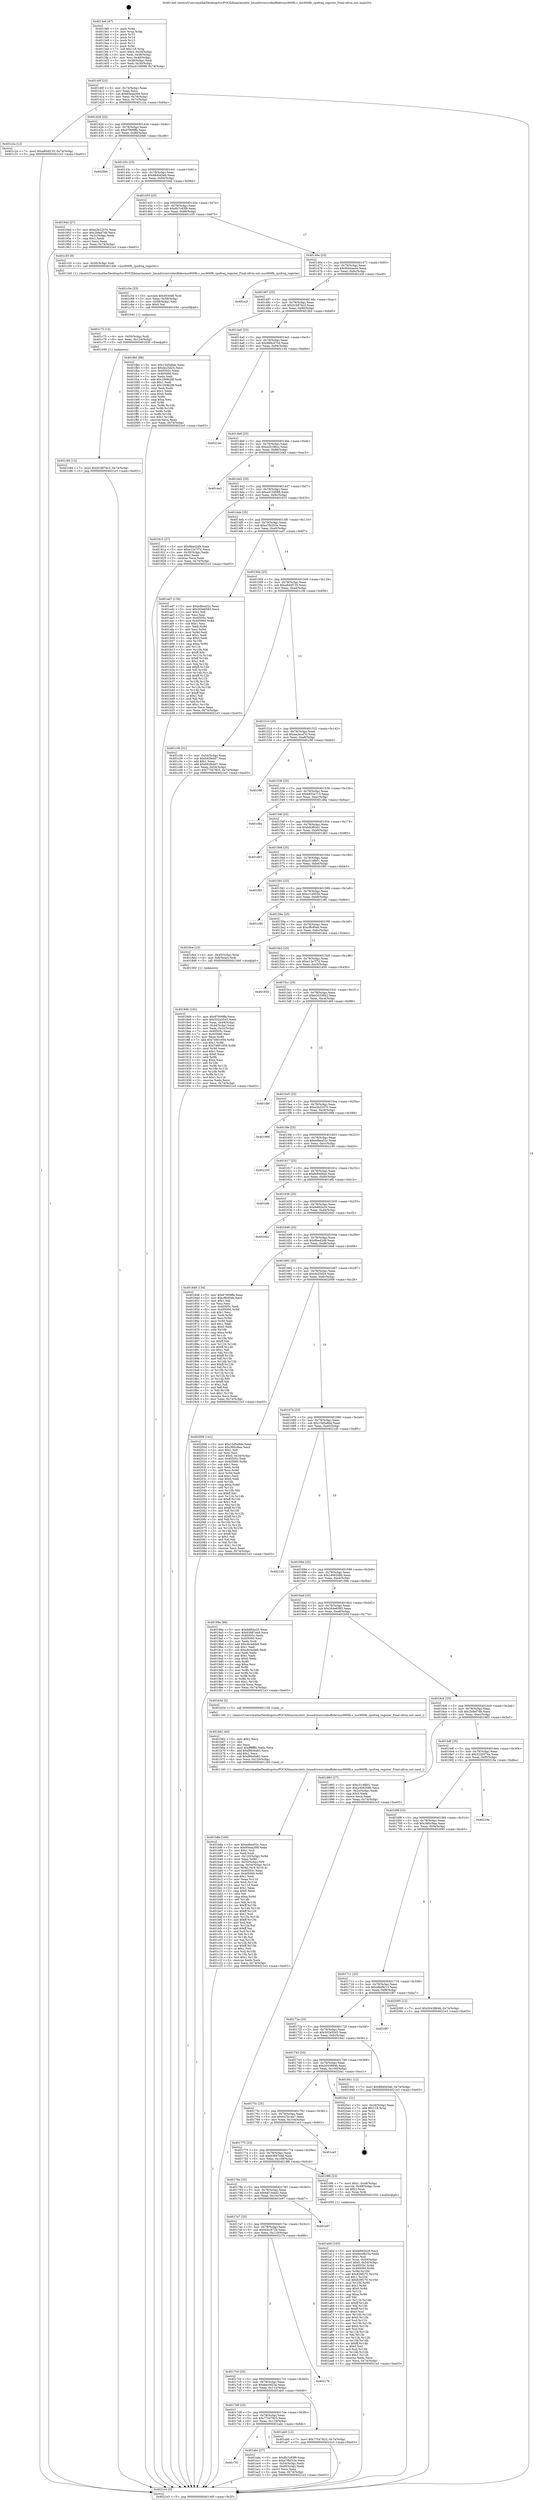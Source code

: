 digraph "0x4013e0" {
  label = "0x4013e0 (/mnt/c/Users/mathe/Desktop/tcc/POCII/binaries/extr_linuxdriversvideofbdevnuc900fb.c_nuc900fb_cpufreq_register_Final-ollvm.out::main(0))"
  labelloc = "t"
  node[shape=record]

  Entry [label="",width=0.3,height=0.3,shape=circle,fillcolor=black,style=filled]
  "0x40140f" [label="{
     0x40140f [23]\l
     | [instrs]\l
     &nbsp;&nbsp;0x40140f \<+3\>: mov -0x74(%rbp),%eax\l
     &nbsp;&nbsp;0x401412 \<+2\>: mov %eax,%ecx\l
     &nbsp;&nbsp;0x401414 \<+6\>: sub $0x85eaa389,%ecx\l
     &nbsp;&nbsp;0x40141a \<+3\>: mov %eax,-0x78(%rbp)\l
     &nbsp;&nbsp;0x40141d \<+3\>: mov %ecx,-0x7c(%rbp)\l
     &nbsp;&nbsp;0x401420 \<+6\>: je 0000000000401c2a \<main+0x84a\>\l
  }"]
  "0x401c2a" [label="{
     0x401c2a [12]\l
     | [instrs]\l
     &nbsp;&nbsp;0x401c2a \<+7\>: movl $0xa844f135,-0x74(%rbp)\l
     &nbsp;&nbsp;0x401c31 \<+5\>: jmp 00000000004021e3 \<main+0xe03\>\l
  }"]
  "0x401426" [label="{
     0x401426 [22]\l
     | [instrs]\l
     &nbsp;&nbsp;0x401426 \<+5\>: jmp 000000000040142b \<main+0x4b\>\l
     &nbsp;&nbsp;0x40142b \<+3\>: mov -0x78(%rbp),%eax\l
     &nbsp;&nbsp;0x40142e \<+5\>: sub $0x87909ffa,%eax\l
     &nbsp;&nbsp;0x401433 \<+3\>: mov %eax,-0x80(%rbp)\l
     &nbsp;&nbsp;0x401436 \<+6\>: je 00000000004020b6 \<main+0xcd6\>\l
  }"]
  Exit [label="",width=0.3,height=0.3,shape=circle,fillcolor=black,style=filled,peripheries=2]
  "0x4020b6" [label="{
     0x4020b6\l
  }", style=dashed]
  "0x40143c" [label="{
     0x40143c [25]\l
     | [instrs]\l
     &nbsp;&nbsp;0x40143c \<+5\>: jmp 0000000000401441 \<main+0x61\>\l
     &nbsp;&nbsp;0x401441 \<+3\>: mov -0x78(%rbp),%eax\l
     &nbsp;&nbsp;0x401444 \<+5\>: sub $0x8840d3eb,%eax\l
     &nbsp;&nbsp;0x401449 \<+6\>: mov %eax,-0x84(%rbp)\l
     &nbsp;&nbsp;0x40144f \<+6\>: je 000000000040194d \<main+0x56d\>\l
  }"]
  "0x401c84" [label="{
     0x401c84 [12]\l
     | [instrs]\l
     &nbsp;&nbsp;0x401c84 \<+7\>: movl $0x916876c3,-0x74(%rbp)\l
     &nbsp;&nbsp;0x401c8b \<+5\>: jmp 00000000004021e3 \<main+0xe03\>\l
  }"]
  "0x40194d" [label="{
     0x40194d [27]\l
     | [instrs]\l
     &nbsp;&nbsp;0x40194d \<+5\>: mov $0xe2b22070,%eax\l
     &nbsp;&nbsp;0x401952 \<+5\>: mov $0x2bfed7db,%ecx\l
     &nbsp;&nbsp;0x401957 \<+3\>: mov -0x2c(%rbp),%edx\l
     &nbsp;&nbsp;0x40195a \<+3\>: cmp $0x1,%edx\l
     &nbsp;&nbsp;0x40195d \<+3\>: cmovl %ecx,%eax\l
     &nbsp;&nbsp;0x401960 \<+3\>: mov %eax,-0x74(%rbp)\l
     &nbsp;&nbsp;0x401963 \<+5\>: jmp 00000000004021e3 \<main+0xe03\>\l
  }"]
  "0x401455" [label="{
     0x401455 [25]\l
     | [instrs]\l
     &nbsp;&nbsp;0x401455 \<+5\>: jmp 000000000040145a \<main+0x7a\>\l
     &nbsp;&nbsp;0x40145a \<+3\>: mov -0x78(%rbp),%eax\l
     &nbsp;&nbsp;0x40145d \<+5\>: sub $0x8b7c83f9,%eax\l
     &nbsp;&nbsp;0x401462 \<+6\>: mov %eax,-0x88(%rbp)\l
     &nbsp;&nbsp;0x401468 \<+6\>: je 0000000000401c55 \<main+0x875\>\l
  }"]
  "0x401c75" [label="{
     0x401c75 [15]\l
     | [instrs]\l
     &nbsp;&nbsp;0x401c75 \<+4\>: mov -0x50(%rbp),%rdi\l
     &nbsp;&nbsp;0x401c79 \<+6\>: mov %eax,-0x124(%rbp)\l
     &nbsp;&nbsp;0x401c7f \<+5\>: call 0000000000401030 \<free@plt\>\l
     | [calls]\l
     &nbsp;&nbsp;0x401030 \{1\} (unknown)\l
  }"]
  "0x401c55" [label="{
     0x401c55 [9]\l
     | [instrs]\l
     &nbsp;&nbsp;0x401c55 \<+4\>: mov -0x50(%rbp),%rdi\l
     &nbsp;&nbsp;0x401c59 \<+5\>: call 00000000004013d0 \<nuc900fb_cpufreq_register\>\l
     | [calls]\l
     &nbsp;&nbsp;0x4013d0 \{1\} (/mnt/c/Users/mathe/Desktop/tcc/POCII/binaries/extr_linuxdriversvideofbdevnuc900fb.c_nuc900fb_cpufreq_register_Final-ollvm.out::nuc900fb_cpufreq_register)\l
  }"]
  "0x40146e" [label="{
     0x40146e [25]\l
     | [instrs]\l
     &nbsp;&nbsp;0x40146e \<+5\>: jmp 0000000000401473 \<main+0x93\>\l
     &nbsp;&nbsp;0x401473 \<+3\>: mov -0x78(%rbp),%eax\l
     &nbsp;&nbsp;0x401476 \<+5\>: sub $0x90a4ae44,%eax\l
     &nbsp;&nbsp;0x40147b \<+6\>: mov %eax,-0x8c(%rbp)\l
     &nbsp;&nbsp;0x401481 \<+6\>: je 0000000000401e2f \<main+0xa4f\>\l
  }"]
  "0x401c5e" [label="{
     0x401c5e [23]\l
     | [instrs]\l
     &nbsp;&nbsp;0x401c5e \<+10\>: movabs $0x4030d6,%rdi\l
     &nbsp;&nbsp;0x401c68 \<+3\>: mov %eax,-0x58(%rbp)\l
     &nbsp;&nbsp;0x401c6b \<+3\>: mov -0x58(%rbp),%esi\l
     &nbsp;&nbsp;0x401c6e \<+2\>: mov $0x0,%al\l
     &nbsp;&nbsp;0x401c70 \<+5\>: call 0000000000401040 \<printf@plt\>\l
     | [calls]\l
     &nbsp;&nbsp;0x401040 \{1\} (unknown)\l
  }"]
  "0x401e2f" [label="{
     0x401e2f\l
  }", style=dashed]
  "0x401487" [label="{
     0x401487 [25]\l
     | [instrs]\l
     &nbsp;&nbsp;0x401487 \<+5\>: jmp 000000000040148c \<main+0xac\>\l
     &nbsp;&nbsp;0x40148c \<+3\>: mov -0x78(%rbp),%eax\l
     &nbsp;&nbsp;0x40148f \<+5\>: sub $0x916876c3,%eax\l
     &nbsp;&nbsp;0x401494 \<+6\>: mov %eax,-0x90(%rbp)\l
     &nbsp;&nbsp;0x40149a \<+6\>: je 0000000000401fb0 \<main+0xbd0\>\l
  }"]
  "0x401b8a" [label="{
     0x401b8a [160]\l
     | [instrs]\l
     &nbsp;&nbsp;0x401b8a \<+5\>: mov $0xedbea52c,%ecx\l
     &nbsp;&nbsp;0x401b8f \<+5\>: mov $0x85eaa389,%edx\l
     &nbsp;&nbsp;0x401b94 \<+3\>: mov $0x1,%sil\l
     &nbsp;&nbsp;0x401b97 \<+2\>: xor %edi,%edi\l
     &nbsp;&nbsp;0x401b99 \<+7\>: mov -0x120(%rbp),%r8d\l
     &nbsp;&nbsp;0x401ba0 \<+4\>: imul %eax,%r8d\l
     &nbsp;&nbsp;0x401ba4 \<+4\>: mov -0x50(%rbp),%r9\l
     &nbsp;&nbsp;0x401ba8 \<+4\>: movslq -0x54(%rbp),%r10\l
     &nbsp;&nbsp;0x401bac \<+4\>: mov %r8d,(%r9,%r10,4)\l
     &nbsp;&nbsp;0x401bb0 \<+7\>: mov 0x40505c,%eax\l
     &nbsp;&nbsp;0x401bb7 \<+8\>: mov 0x405060,%r8d\l
     &nbsp;&nbsp;0x401bbf \<+3\>: sub $0x1,%edi\l
     &nbsp;&nbsp;0x401bc2 \<+3\>: mov %eax,%r11d\l
     &nbsp;&nbsp;0x401bc5 \<+3\>: add %edi,%r11d\l
     &nbsp;&nbsp;0x401bc8 \<+4\>: imul %r11d,%eax\l
     &nbsp;&nbsp;0x401bcc \<+3\>: and $0x1,%eax\l
     &nbsp;&nbsp;0x401bcf \<+3\>: cmp $0x0,%eax\l
     &nbsp;&nbsp;0x401bd2 \<+3\>: sete %bl\l
     &nbsp;&nbsp;0x401bd5 \<+4\>: cmp $0xa,%r8d\l
     &nbsp;&nbsp;0x401bd9 \<+4\>: setl %r14b\l
     &nbsp;&nbsp;0x401bdd \<+3\>: mov %bl,%r15b\l
     &nbsp;&nbsp;0x401be0 \<+4\>: xor $0xff,%r15b\l
     &nbsp;&nbsp;0x401be4 \<+3\>: mov %r14b,%r12b\l
     &nbsp;&nbsp;0x401be7 \<+4\>: xor $0xff,%r12b\l
     &nbsp;&nbsp;0x401beb \<+4\>: xor $0x1,%sil\l
     &nbsp;&nbsp;0x401bef \<+3\>: mov %r15b,%r13b\l
     &nbsp;&nbsp;0x401bf2 \<+4\>: and $0xff,%r13b\l
     &nbsp;&nbsp;0x401bf6 \<+3\>: and %sil,%bl\l
     &nbsp;&nbsp;0x401bf9 \<+3\>: mov %r12b,%al\l
     &nbsp;&nbsp;0x401bfc \<+2\>: and $0xff,%al\l
     &nbsp;&nbsp;0x401bfe \<+3\>: and %sil,%r14b\l
     &nbsp;&nbsp;0x401c01 \<+3\>: or %bl,%r13b\l
     &nbsp;&nbsp;0x401c04 \<+3\>: or %r14b,%al\l
     &nbsp;&nbsp;0x401c07 \<+3\>: xor %al,%r13b\l
     &nbsp;&nbsp;0x401c0a \<+3\>: or %r12b,%r15b\l
     &nbsp;&nbsp;0x401c0d \<+4\>: xor $0xff,%r15b\l
     &nbsp;&nbsp;0x401c11 \<+4\>: or $0x1,%sil\l
     &nbsp;&nbsp;0x401c15 \<+3\>: and %sil,%r15b\l
     &nbsp;&nbsp;0x401c18 \<+3\>: or %r15b,%r13b\l
     &nbsp;&nbsp;0x401c1b \<+4\>: test $0x1,%r13b\l
     &nbsp;&nbsp;0x401c1f \<+3\>: cmovne %edx,%ecx\l
     &nbsp;&nbsp;0x401c22 \<+3\>: mov %ecx,-0x74(%rbp)\l
     &nbsp;&nbsp;0x401c25 \<+5\>: jmp 00000000004021e3 \<main+0xe03\>\l
  }"]
  "0x401fb0" [label="{
     0x401fb0 [88]\l
     | [instrs]\l
     &nbsp;&nbsp;0x401fb0 \<+5\>: mov $0x15d5e8de,%eax\l
     &nbsp;&nbsp;0x401fb5 \<+5\>: mov $0xde25d24,%ecx\l
     &nbsp;&nbsp;0x401fba \<+7\>: mov 0x40505c,%edx\l
     &nbsp;&nbsp;0x401fc1 \<+7\>: mov 0x405060,%esi\l
     &nbsp;&nbsp;0x401fc8 \<+2\>: mov %edx,%edi\l
     &nbsp;&nbsp;0x401fca \<+6\>: add $0x1f49b28f,%edi\l
     &nbsp;&nbsp;0x401fd0 \<+3\>: sub $0x1,%edi\l
     &nbsp;&nbsp;0x401fd3 \<+6\>: sub $0x1f49b28f,%edi\l
     &nbsp;&nbsp;0x401fd9 \<+3\>: imul %edi,%edx\l
     &nbsp;&nbsp;0x401fdc \<+3\>: and $0x1,%edx\l
     &nbsp;&nbsp;0x401fdf \<+3\>: cmp $0x0,%edx\l
     &nbsp;&nbsp;0x401fe2 \<+4\>: sete %r8b\l
     &nbsp;&nbsp;0x401fe6 \<+3\>: cmp $0xa,%esi\l
     &nbsp;&nbsp;0x401fe9 \<+4\>: setl %r9b\l
     &nbsp;&nbsp;0x401fed \<+3\>: mov %r8b,%r10b\l
     &nbsp;&nbsp;0x401ff0 \<+3\>: and %r9b,%r10b\l
     &nbsp;&nbsp;0x401ff3 \<+3\>: xor %r9b,%r8b\l
     &nbsp;&nbsp;0x401ff6 \<+3\>: or %r8b,%r10b\l
     &nbsp;&nbsp;0x401ff9 \<+4\>: test $0x1,%r10b\l
     &nbsp;&nbsp;0x401ffd \<+3\>: cmovne %ecx,%eax\l
     &nbsp;&nbsp;0x402000 \<+3\>: mov %eax,-0x74(%rbp)\l
     &nbsp;&nbsp;0x402003 \<+5\>: jmp 00000000004021e3 \<main+0xe03\>\l
  }"]
  "0x4014a0" [label="{
     0x4014a0 [25]\l
     | [instrs]\l
     &nbsp;&nbsp;0x4014a0 \<+5\>: jmp 00000000004014a5 \<main+0xc5\>\l
     &nbsp;&nbsp;0x4014a5 \<+3\>: mov -0x78(%rbp),%eax\l
     &nbsp;&nbsp;0x4014a8 \<+5\>: sub $0x988cd75d,%eax\l
     &nbsp;&nbsp;0x4014ad \<+6\>: mov %eax,-0x94(%rbp)\l
     &nbsp;&nbsp;0x4014b3 \<+6\>: je 000000000040214d \<main+0xd6d\>\l
  }"]
  "0x401b62" [label="{
     0x401b62 [40]\l
     | [instrs]\l
     &nbsp;&nbsp;0x401b62 \<+5\>: mov $0x2,%ecx\l
     &nbsp;&nbsp;0x401b67 \<+1\>: cltd\l
     &nbsp;&nbsp;0x401b68 \<+2\>: idiv %ecx\l
     &nbsp;&nbsp;0x401b6a \<+6\>: imul $0xfffffffe,%edx,%ecx\l
     &nbsp;&nbsp;0x401b70 \<+6\>: add $0xf86c6a83,%ecx\l
     &nbsp;&nbsp;0x401b76 \<+3\>: add $0x1,%ecx\l
     &nbsp;&nbsp;0x401b79 \<+6\>: sub $0xf86c6a83,%ecx\l
     &nbsp;&nbsp;0x401b7f \<+6\>: mov %ecx,-0x120(%rbp)\l
     &nbsp;&nbsp;0x401b85 \<+5\>: call 0000000000401160 \<next_i\>\l
     | [calls]\l
     &nbsp;&nbsp;0x401160 \{1\} (/mnt/c/Users/mathe/Desktop/tcc/POCII/binaries/extr_linuxdriversvideofbdevnuc900fb.c_nuc900fb_cpufreq_register_Final-ollvm.out::next_i)\l
  }"]
  "0x40214d" [label="{
     0x40214d\l
  }", style=dashed]
  "0x4014b9" [label="{
     0x4014b9 [25]\l
     | [instrs]\l
     &nbsp;&nbsp;0x4014b9 \<+5\>: jmp 00000000004014be \<main+0xde\>\l
     &nbsp;&nbsp;0x4014be \<+3\>: mov -0x78(%rbp),%eax\l
     &nbsp;&nbsp;0x4014c1 \<+5\>: sub $0xa2b18bcc,%eax\l
     &nbsp;&nbsp;0x4014c6 \<+6\>: mov %eax,-0x98(%rbp)\l
     &nbsp;&nbsp;0x4014cc \<+6\>: je 0000000000401ea3 \<main+0xac3\>\l
  }"]
  "0x4017f2" [label="{
     0x4017f2\l
  }", style=dashed]
  "0x401ea3" [label="{
     0x401ea3\l
  }", style=dashed]
  "0x4014d2" [label="{
     0x4014d2 [25]\l
     | [instrs]\l
     &nbsp;&nbsp;0x4014d2 \<+5\>: jmp 00000000004014d7 \<main+0xf7\>\l
     &nbsp;&nbsp;0x4014d7 \<+3\>: mov -0x78(%rbp),%eax\l
     &nbsp;&nbsp;0x4014da \<+5\>: sub $0xa413d088,%eax\l
     &nbsp;&nbsp;0x4014df \<+6\>: mov %eax,-0x9c(%rbp)\l
     &nbsp;&nbsp;0x4014e5 \<+6\>: je 0000000000401815 \<main+0x435\>\l
  }"]
  "0x401abc" [label="{
     0x401abc [27]\l
     | [instrs]\l
     &nbsp;&nbsp;0x401abc \<+5\>: mov $0x8b7c83f9,%eax\l
     &nbsp;&nbsp;0x401ac1 \<+5\>: mov $0xa7fb253e,%ecx\l
     &nbsp;&nbsp;0x401ac6 \<+3\>: mov -0x54(%rbp),%edx\l
     &nbsp;&nbsp;0x401ac9 \<+3\>: cmp -0x48(%rbp),%edx\l
     &nbsp;&nbsp;0x401acc \<+3\>: cmovl %ecx,%eax\l
     &nbsp;&nbsp;0x401acf \<+3\>: mov %eax,-0x74(%rbp)\l
     &nbsp;&nbsp;0x401ad2 \<+5\>: jmp 00000000004021e3 \<main+0xe03\>\l
  }"]
  "0x401815" [label="{
     0x401815 [27]\l
     | [instrs]\l
     &nbsp;&nbsp;0x401815 \<+5\>: mov $0x8ba42d9,%eax\l
     &nbsp;&nbsp;0x40181a \<+5\>: mov $0xe12e7f7d,%ecx\l
     &nbsp;&nbsp;0x40181f \<+3\>: mov -0x30(%rbp),%edx\l
     &nbsp;&nbsp;0x401822 \<+3\>: cmp $0x2,%edx\l
     &nbsp;&nbsp;0x401825 \<+3\>: cmovne %ecx,%eax\l
     &nbsp;&nbsp;0x401828 \<+3\>: mov %eax,-0x74(%rbp)\l
     &nbsp;&nbsp;0x40182b \<+5\>: jmp 00000000004021e3 \<main+0xe03\>\l
  }"]
  "0x4014eb" [label="{
     0x4014eb [25]\l
     | [instrs]\l
     &nbsp;&nbsp;0x4014eb \<+5\>: jmp 00000000004014f0 \<main+0x110\>\l
     &nbsp;&nbsp;0x4014f0 \<+3\>: mov -0x78(%rbp),%eax\l
     &nbsp;&nbsp;0x4014f3 \<+5\>: sub $0xa7fb253e,%eax\l
     &nbsp;&nbsp;0x4014f8 \<+6\>: mov %eax,-0xa0(%rbp)\l
     &nbsp;&nbsp;0x4014fe \<+6\>: je 0000000000401ad7 \<main+0x6f7\>\l
  }"]
  "0x4021e3" [label="{
     0x4021e3 [5]\l
     | [instrs]\l
     &nbsp;&nbsp;0x4021e3 \<+5\>: jmp 000000000040140f \<main+0x2f\>\l
  }"]
  "0x4013e0" [label="{
     0x4013e0 [47]\l
     | [instrs]\l
     &nbsp;&nbsp;0x4013e0 \<+1\>: push %rbp\l
     &nbsp;&nbsp;0x4013e1 \<+3\>: mov %rsp,%rbp\l
     &nbsp;&nbsp;0x4013e4 \<+2\>: push %r15\l
     &nbsp;&nbsp;0x4013e6 \<+2\>: push %r14\l
     &nbsp;&nbsp;0x4013e8 \<+2\>: push %r13\l
     &nbsp;&nbsp;0x4013ea \<+2\>: push %r12\l
     &nbsp;&nbsp;0x4013ec \<+1\>: push %rbx\l
     &nbsp;&nbsp;0x4013ed \<+7\>: sub $0x118,%rsp\l
     &nbsp;&nbsp;0x4013f4 \<+7\>: movl $0x0,-0x34(%rbp)\l
     &nbsp;&nbsp;0x4013fb \<+3\>: mov %edi,-0x38(%rbp)\l
     &nbsp;&nbsp;0x4013fe \<+4\>: mov %rsi,-0x40(%rbp)\l
     &nbsp;&nbsp;0x401402 \<+3\>: mov -0x38(%rbp),%edi\l
     &nbsp;&nbsp;0x401405 \<+3\>: mov %edi,-0x30(%rbp)\l
     &nbsp;&nbsp;0x401408 \<+7\>: movl $0xa413d088,-0x74(%rbp)\l
  }"]
  "0x4017d9" [label="{
     0x4017d9 [25]\l
     | [instrs]\l
     &nbsp;&nbsp;0x4017d9 \<+5\>: jmp 00000000004017de \<main+0x3fe\>\l
     &nbsp;&nbsp;0x4017de \<+3\>: mov -0x78(%rbp),%eax\l
     &nbsp;&nbsp;0x4017e1 \<+5\>: sub $0x77547825,%eax\l
     &nbsp;&nbsp;0x4017e6 \<+6\>: mov %eax,-0x118(%rbp)\l
     &nbsp;&nbsp;0x4017ec \<+6\>: je 0000000000401abc \<main+0x6dc\>\l
  }"]
  "0x401ad7" [label="{
     0x401ad7 [134]\l
     | [instrs]\l
     &nbsp;&nbsp;0x401ad7 \<+5\>: mov $0xedbea52c,%eax\l
     &nbsp;&nbsp;0x401adc \<+5\>: mov $0x264e6583,%ecx\l
     &nbsp;&nbsp;0x401ae1 \<+2\>: mov $0x1,%dl\l
     &nbsp;&nbsp;0x401ae3 \<+2\>: xor %esi,%esi\l
     &nbsp;&nbsp;0x401ae5 \<+7\>: mov 0x40505c,%edi\l
     &nbsp;&nbsp;0x401aec \<+8\>: mov 0x405060,%r8d\l
     &nbsp;&nbsp;0x401af4 \<+3\>: sub $0x1,%esi\l
     &nbsp;&nbsp;0x401af7 \<+3\>: mov %edi,%r9d\l
     &nbsp;&nbsp;0x401afa \<+3\>: add %esi,%r9d\l
     &nbsp;&nbsp;0x401afd \<+4\>: imul %r9d,%edi\l
     &nbsp;&nbsp;0x401b01 \<+3\>: and $0x1,%edi\l
     &nbsp;&nbsp;0x401b04 \<+3\>: cmp $0x0,%edi\l
     &nbsp;&nbsp;0x401b07 \<+4\>: sete %r10b\l
     &nbsp;&nbsp;0x401b0b \<+4\>: cmp $0xa,%r8d\l
     &nbsp;&nbsp;0x401b0f \<+4\>: setl %r11b\l
     &nbsp;&nbsp;0x401b13 \<+3\>: mov %r10b,%bl\l
     &nbsp;&nbsp;0x401b16 \<+3\>: xor $0xff,%bl\l
     &nbsp;&nbsp;0x401b19 \<+3\>: mov %r11b,%r14b\l
     &nbsp;&nbsp;0x401b1c \<+4\>: xor $0xff,%r14b\l
     &nbsp;&nbsp;0x401b20 \<+3\>: xor $0x1,%dl\l
     &nbsp;&nbsp;0x401b23 \<+3\>: mov %bl,%r15b\l
     &nbsp;&nbsp;0x401b26 \<+4\>: and $0xff,%r15b\l
     &nbsp;&nbsp;0x401b2a \<+3\>: and %dl,%r10b\l
     &nbsp;&nbsp;0x401b2d \<+3\>: mov %r14b,%r12b\l
     &nbsp;&nbsp;0x401b30 \<+4\>: and $0xff,%r12b\l
     &nbsp;&nbsp;0x401b34 \<+3\>: and %dl,%r11b\l
     &nbsp;&nbsp;0x401b37 \<+3\>: or %r10b,%r15b\l
     &nbsp;&nbsp;0x401b3a \<+3\>: or %r11b,%r12b\l
     &nbsp;&nbsp;0x401b3d \<+3\>: xor %r12b,%r15b\l
     &nbsp;&nbsp;0x401b40 \<+3\>: or %r14b,%bl\l
     &nbsp;&nbsp;0x401b43 \<+3\>: xor $0xff,%bl\l
     &nbsp;&nbsp;0x401b46 \<+3\>: or $0x1,%dl\l
     &nbsp;&nbsp;0x401b49 \<+2\>: and %dl,%bl\l
     &nbsp;&nbsp;0x401b4b \<+3\>: or %bl,%r15b\l
     &nbsp;&nbsp;0x401b4e \<+4\>: test $0x1,%r15b\l
     &nbsp;&nbsp;0x401b52 \<+3\>: cmovne %ecx,%eax\l
     &nbsp;&nbsp;0x401b55 \<+3\>: mov %eax,-0x74(%rbp)\l
     &nbsp;&nbsp;0x401b58 \<+5\>: jmp 00000000004021e3 \<main+0xe03\>\l
  }"]
  "0x401504" [label="{
     0x401504 [25]\l
     | [instrs]\l
     &nbsp;&nbsp;0x401504 \<+5\>: jmp 0000000000401509 \<main+0x129\>\l
     &nbsp;&nbsp;0x401509 \<+3\>: mov -0x78(%rbp),%eax\l
     &nbsp;&nbsp;0x40150c \<+5\>: sub $0xa844f135,%eax\l
     &nbsp;&nbsp;0x401511 \<+6\>: mov %eax,-0xa4(%rbp)\l
     &nbsp;&nbsp;0x401517 \<+6\>: je 0000000000401c36 \<main+0x856\>\l
  }"]
  "0x401ab0" [label="{
     0x401ab0 [12]\l
     | [instrs]\l
     &nbsp;&nbsp;0x401ab0 \<+7\>: movl $0x77547825,-0x74(%rbp)\l
     &nbsp;&nbsp;0x401ab7 \<+5\>: jmp 00000000004021e3 \<main+0xe03\>\l
  }"]
  "0x401c36" [label="{
     0x401c36 [31]\l
     | [instrs]\l
     &nbsp;&nbsp;0x401c36 \<+3\>: mov -0x54(%rbp),%eax\l
     &nbsp;&nbsp;0x401c39 \<+5\>: sub $0xb92fedd7,%eax\l
     &nbsp;&nbsp;0x401c3e \<+3\>: add $0x1,%eax\l
     &nbsp;&nbsp;0x401c41 \<+5\>: add $0xb92fedd7,%eax\l
     &nbsp;&nbsp;0x401c46 \<+3\>: mov %eax,-0x54(%rbp)\l
     &nbsp;&nbsp;0x401c49 \<+7\>: movl $0x77547825,-0x74(%rbp)\l
     &nbsp;&nbsp;0x401c50 \<+5\>: jmp 00000000004021e3 \<main+0xe03\>\l
  }"]
  "0x40151d" [label="{
     0x40151d [25]\l
     | [instrs]\l
     &nbsp;&nbsp;0x40151d \<+5\>: jmp 0000000000401522 \<main+0x142\>\l
     &nbsp;&nbsp;0x401522 \<+3\>: mov -0x78(%rbp),%eax\l
     &nbsp;&nbsp;0x401525 \<+5\>: sub $0xaa2ecd70,%eax\l
     &nbsp;&nbsp;0x40152a \<+6\>: mov %eax,-0xa8(%rbp)\l
     &nbsp;&nbsp;0x401530 \<+6\>: je 0000000000401f9f \<main+0xbbf\>\l
  }"]
  "0x4017c0" [label="{
     0x4017c0 [25]\l
     | [instrs]\l
     &nbsp;&nbsp;0x4017c0 \<+5\>: jmp 00000000004017c5 \<main+0x3e5\>\l
     &nbsp;&nbsp;0x4017c5 \<+3\>: mov -0x78(%rbp),%eax\l
     &nbsp;&nbsp;0x4017c8 \<+5\>: sub $0x6ec0623a,%eax\l
     &nbsp;&nbsp;0x4017cd \<+6\>: mov %eax,-0x114(%rbp)\l
     &nbsp;&nbsp;0x4017d3 \<+6\>: je 0000000000401ab0 \<main+0x6d0\>\l
  }"]
  "0x401f9f" [label="{
     0x401f9f\l
  }", style=dashed]
  "0x401536" [label="{
     0x401536 [25]\l
     | [instrs]\l
     &nbsp;&nbsp;0x401536 \<+5\>: jmp 000000000040153b \<main+0x15b\>\l
     &nbsp;&nbsp;0x40153b \<+3\>: mov -0x78(%rbp),%eax\l
     &nbsp;&nbsp;0x40153e \<+5\>: sub $0xb855a715,%eax\l
     &nbsp;&nbsp;0x401543 \<+6\>: mov %eax,-0xac(%rbp)\l
     &nbsp;&nbsp;0x401549 \<+6\>: je 0000000000401d8a \<main+0x9aa\>\l
  }"]
  "0x40217b" [label="{
     0x40217b\l
  }", style=dashed]
  "0x401d8a" [label="{
     0x401d8a\l
  }", style=dashed]
  "0x40154f" [label="{
     0x40154f [25]\l
     | [instrs]\l
     &nbsp;&nbsp;0x40154f \<+5\>: jmp 0000000000401554 \<main+0x174\>\l
     &nbsp;&nbsp;0x401554 \<+3\>: mov -0x78(%rbp),%eax\l
     &nbsp;&nbsp;0x401557 \<+5\>: sub $0xb8cf83d1,%eax\l
     &nbsp;&nbsp;0x40155c \<+6\>: mov %eax,-0xb0(%rbp)\l
     &nbsp;&nbsp;0x401562 \<+6\>: je 0000000000401d63 \<main+0x983\>\l
  }"]
  "0x4017a7" [label="{
     0x4017a7 [25]\l
     | [instrs]\l
     &nbsp;&nbsp;0x4017a7 \<+5\>: jmp 00000000004017ac \<main+0x3cc\>\l
     &nbsp;&nbsp;0x4017ac \<+3\>: mov -0x78(%rbp),%eax\l
     &nbsp;&nbsp;0x4017af \<+5\>: sub $0x6cbc872b,%eax\l
     &nbsp;&nbsp;0x4017b4 \<+6\>: mov %eax,-0x110(%rbp)\l
     &nbsp;&nbsp;0x4017ba \<+6\>: je 000000000040217b \<main+0xd9b\>\l
  }"]
  "0x401d63" [label="{
     0x401d63\l
  }", style=dashed]
  "0x401568" [label="{
     0x401568 [25]\l
     | [instrs]\l
     &nbsp;&nbsp;0x401568 \<+5\>: jmp 000000000040156d \<main+0x18d\>\l
     &nbsp;&nbsp;0x40156d \<+3\>: mov -0x78(%rbp),%eax\l
     &nbsp;&nbsp;0x401570 \<+5\>: sub $0xc514fb01,%eax\l
     &nbsp;&nbsp;0x401575 \<+6\>: mov %eax,-0xb4(%rbp)\l
     &nbsp;&nbsp;0x40157b \<+6\>: je 0000000000401f93 \<main+0xbb3\>\l
  }"]
  "0x401e97" [label="{
     0x401e97\l
  }", style=dashed]
  "0x401f93" [label="{
     0x401f93\l
  }", style=dashed]
  "0x401581" [label="{
     0x401581 [25]\l
     | [instrs]\l
     &nbsp;&nbsp;0x401581 \<+5\>: jmp 0000000000401586 \<main+0x1a6\>\l
     &nbsp;&nbsp;0x401586 \<+3\>: mov -0x78(%rbp),%eax\l
     &nbsp;&nbsp;0x401589 \<+5\>: sub $0xcc1e955b,%eax\l
     &nbsp;&nbsp;0x40158e \<+6\>: mov %eax,-0xb8(%rbp)\l
     &nbsp;&nbsp;0x401594 \<+6\>: je 0000000000401c90 \<main+0x8b0\>\l
  }"]
  "0x401a0d" [label="{
     0x401a0d [163]\l
     | [instrs]\l
     &nbsp;&nbsp;0x401a0d \<+5\>: mov $0xfe892e20,%ecx\l
     &nbsp;&nbsp;0x401a12 \<+5\>: mov $0x6ec0623a,%edx\l
     &nbsp;&nbsp;0x401a17 \<+3\>: mov $0x1,%sil\l
     &nbsp;&nbsp;0x401a1a \<+4\>: mov %rax,-0x50(%rbp)\l
     &nbsp;&nbsp;0x401a1e \<+7\>: movl $0x0,-0x54(%rbp)\l
     &nbsp;&nbsp;0x401a25 \<+8\>: mov 0x40505c,%r8d\l
     &nbsp;&nbsp;0x401a2d \<+8\>: mov 0x405060,%r9d\l
     &nbsp;&nbsp;0x401a35 \<+3\>: mov %r8d,%r10d\l
     &nbsp;&nbsp;0x401a38 \<+7\>: add $0x829f270,%r10d\l
     &nbsp;&nbsp;0x401a3f \<+4\>: sub $0x1,%r10d\l
     &nbsp;&nbsp;0x401a43 \<+7\>: sub $0x829f270,%r10d\l
     &nbsp;&nbsp;0x401a4a \<+4\>: imul %r10d,%r8d\l
     &nbsp;&nbsp;0x401a4e \<+4\>: and $0x1,%r8d\l
     &nbsp;&nbsp;0x401a52 \<+4\>: cmp $0x0,%r8d\l
     &nbsp;&nbsp;0x401a56 \<+4\>: sete %r11b\l
     &nbsp;&nbsp;0x401a5a \<+4\>: cmp $0xa,%r9d\l
     &nbsp;&nbsp;0x401a5e \<+3\>: setl %bl\l
     &nbsp;&nbsp;0x401a61 \<+3\>: mov %r11b,%r14b\l
     &nbsp;&nbsp;0x401a64 \<+4\>: xor $0xff,%r14b\l
     &nbsp;&nbsp;0x401a68 \<+3\>: mov %bl,%r15b\l
     &nbsp;&nbsp;0x401a6b \<+4\>: xor $0xff,%r15b\l
     &nbsp;&nbsp;0x401a6f \<+4\>: xor $0x0,%sil\l
     &nbsp;&nbsp;0x401a73 \<+3\>: mov %r14b,%r12b\l
     &nbsp;&nbsp;0x401a76 \<+4\>: and $0x0,%r12b\l
     &nbsp;&nbsp;0x401a7a \<+3\>: and %sil,%r11b\l
     &nbsp;&nbsp;0x401a7d \<+3\>: mov %r15b,%r13b\l
     &nbsp;&nbsp;0x401a80 \<+4\>: and $0x0,%r13b\l
     &nbsp;&nbsp;0x401a84 \<+3\>: and %sil,%bl\l
     &nbsp;&nbsp;0x401a87 \<+3\>: or %r11b,%r12b\l
     &nbsp;&nbsp;0x401a8a \<+3\>: or %bl,%r13b\l
     &nbsp;&nbsp;0x401a8d \<+3\>: xor %r13b,%r12b\l
     &nbsp;&nbsp;0x401a90 \<+3\>: or %r15b,%r14b\l
     &nbsp;&nbsp;0x401a93 \<+4\>: xor $0xff,%r14b\l
     &nbsp;&nbsp;0x401a97 \<+4\>: or $0x0,%sil\l
     &nbsp;&nbsp;0x401a9b \<+3\>: and %sil,%r14b\l
     &nbsp;&nbsp;0x401a9e \<+3\>: or %r14b,%r12b\l
     &nbsp;&nbsp;0x401aa1 \<+4\>: test $0x1,%r12b\l
     &nbsp;&nbsp;0x401aa5 \<+3\>: cmovne %edx,%ecx\l
     &nbsp;&nbsp;0x401aa8 \<+3\>: mov %ecx,-0x74(%rbp)\l
     &nbsp;&nbsp;0x401aab \<+5\>: jmp 00000000004021e3 \<main+0xe03\>\l
  }"]
  "0x401c90" [label="{
     0x401c90\l
  }", style=dashed]
  "0x40159a" [label="{
     0x40159a [25]\l
     | [instrs]\l
     &nbsp;&nbsp;0x40159a \<+5\>: jmp 000000000040159f \<main+0x1bf\>\l
     &nbsp;&nbsp;0x40159f \<+3\>: mov -0x78(%rbp),%eax\l
     &nbsp;&nbsp;0x4015a2 \<+5\>: sub $0xcffc95eb,%eax\l
     &nbsp;&nbsp;0x4015a7 \<+6\>: mov %eax,-0xbc(%rbp)\l
     &nbsp;&nbsp;0x4015ad \<+6\>: je 00000000004018ce \<main+0x4ee\>\l
  }"]
  "0x40178e" [label="{
     0x40178e [25]\l
     | [instrs]\l
     &nbsp;&nbsp;0x40178e \<+5\>: jmp 0000000000401793 \<main+0x3b3\>\l
     &nbsp;&nbsp;0x401793 \<+3\>: mov -0x78(%rbp),%eax\l
     &nbsp;&nbsp;0x401796 \<+5\>: sub $0x6873ebd2,%eax\l
     &nbsp;&nbsp;0x40179b \<+6\>: mov %eax,-0x10c(%rbp)\l
     &nbsp;&nbsp;0x4017a1 \<+6\>: je 0000000000401e97 \<main+0xab7\>\l
  }"]
  "0x4018ce" [label="{
     0x4018ce [13]\l
     | [instrs]\l
     &nbsp;&nbsp;0x4018ce \<+4\>: mov -0x40(%rbp),%rax\l
     &nbsp;&nbsp;0x4018d2 \<+4\>: mov 0x8(%rax),%rdi\l
     &nbsp;&nbsp;0x4018d6 \<+5\>: call 0000000000401060 \<atoi@plt\>\l
     | [calls]\l
     &nbsp;&nbsp;0x401060 \{1\} (unknown)\l
  }"]
  "0x4015b3" [label="{
     0x4015b3 [25]\l
     | [instrs]\l
     &nbsp;&nbsp;0x4015b3 \<+5\>: jmp 00000000004015b8 \<main+0x1d8\>\l
     &nbsp;&nbsp;0x4015b8 \<+3\>: mov -0x78(%rbp),%eax\l
     &nbsp;&nbsp;0x4015bb \<+5\>: sub $0xe12e7f7d,%eax\l
     &nbsp;&nbsp;0x4015c0 \<+6\>: mov %eax,-0xc0(%rbp)\l
     &nbsp;&nbsp;0x4015c6 \<+6\>: je 0000000000401830 \<main+0x450\>\l
  }"]
  "0x4019f6" [label="{
     0x4019f6 [23]\l
     | [instrs]\l
     &nbsp;&nbsp;0x4019f6 \<+7\>: movl $0x1,-0x48(%rbp)\l
     &nbsp;&nbsp;0x4019fd \<+4\>: movslq -0x48(%rbp),%rax\l
     &nbsp;&nbsp;0x401a01 \<+4\>: shl $0x2,%rax\l
     &nbsp;&nbsp;0x401a05 \<+3\>: mov %rax,%rdi\l
     &nbsp;&nbsp;0x401a08 \<+5\>: call 0000000000401050 \<malloc@plt\>\l
     | [calls]\l
     &nbsp;&nbsp;0x401050 \{1\} (unknown)\l
  }"]
  "0x401830" [label="{
     0x401830\l
  }", style=dashed]
  "0x4015cc" [label="{
     0x4015cc [25]\l
     | [instrs]\l
     &nbsp;&nbsp;0x4015cc \<+5\>: jmp 00000000004015d1 \<main+0x1f1\>\l
     &nbsp;&nbsp;0x4015d1 \<+3\>: mov -0x78(%rbp),%eax\l
     &nbsp;&nbsp;0x4015d4 \<+5\>: sub $0xe2033942,%eax\l
     &nbsp;&nbsp;0x4015d9 \<+6\>: mov %eax,-0xc4(%rbp)\l
     &nbsp;&nbsp;0x4015df \<+6\>: je 0000000000401d6f \<main+0x98f\>\l
  }"]
  "0x401775" [label="{
     0x401775 [25]\l
     | [instrs]\l
     &nbsp;&nbsp;0x401775 \<+5\>: jmp 000000000040177a \<main+0x39a\>\l
     &nbsp;&nbsp;0x40177a \<+3\>: mov -0x78(%rbp),%eax\l
     &nbsp;&nbsp;0x40177d \<+5\>: sub $0x63887edd,%eax\l
     &nbsp;&nbsp;0x401782 \<+6\>: mov %eax,-0x108(%rbp)\l
     &nbsp;&nbsp;0x401788 \<+6\>: je 00000000004019f6 \<main+0x616\>\l
  }"]
  "0x401d6f" [label="{
     0x401d6f\l
  }", style=dashed]
  "0x4015e5" [label="{
     0x4015e5 [25]\l
     | [instrs]\l
     &nbsp;&nbsp;0x4015e5 \<+5\>: jmp 00000000004015ea \<main+0x20a\>\l
     &nbsp;&nbsp;0x4015ea \<+3\>: mov -0x78(%rbp),%eax\l
     &nbsp;&nbsp;0x4015ed \<+5\>: sub $0xe2b22070,%eax\l
     &nbsp;&nbsp;0x4015f2 \<+6\>: mov %eax,-0xc8(%rbp)\l
     &nbsp;&nbsp;0x4015f8 \<+6\>: je 0000000000401968 \<main+0x588\>\l
  }"]
  "0x401ce3" [label="{
     0x401ce3\l
  }", style=dashed]
  "0x401968" [label="{
     0x401968\l
  }", style=dashed]
  "0x4015fe" [label="{
     0x4015fe [25]\l
     | [instrs]\l
     &nbsp;&nbsp;0x4015fe \<+5\>: jmp 0000000000401603 \<main+0x223\>\l
     &nbsp;&nbsp;0x401603 \<+3\>: mov -0x78(%rbp),%eax\l
     &nbsp;&nbsp;0x401606 \<+5\>: sub $0xedbea52c,%eax\l
     &nbsp;&nbsp;0x40160b \<+6\>: mov %eax,-0xcc(%rbp)\l
     &nbsp;&nbsp;0x401611 \<+6\>: je 0000000000402100 \<main+0xd20\>\l
  }"]
  "0x40175c" [label="{
     0x40175c [25]\l
     | [instrs]\l
     &nbsp;&nbsp;0x40175c \<+5\>: jmp 0000000000401761 \<main+0x381\>\l
     &nbsp;&nbsp;0x401761 \<+3\>: mov -0x78(%rbp),%eax\l
     &nbsp;&nbsp;0x401764 \<+5\>: sub $0x627b1ea7,%eax\l
     &nbsp;&nbsp;0x401769 \<+6\>: mov %eax,-0x104(%rbp)\l
     &nbsp;&nbsp;0x40176f \<+6\>: je 0000000000401ce3 \<main+0x903\>\l
  }"]
  "0x402100" [label="{
     0x402100\l
  }", style=dashed]
  "0x401617" [label="{
     0x401617 [25]\l
     | [instrs]\l
     &nbsp;&nbsp;0x401617 \<+5\>: jmp 000000000040161c \<main+0x23c\>\l
     &nbsp;&nbsp;0x40161c \<+3\>: mov -0x78(%rbp),%eax\l
     &nbsp;&nbsp;0x40161f \<+5\>: sub $0xfe8466a0,%eax\l
     &nbsp;&nbsp;0x401624 \<+6\>: mov %eax,-0xd0(%rbp)\l
     &nbsp;&nbsp;0x40162a \<+6\>: je 0000000000401efb \<main+0xb1b\>\l
  }"]
  "0x4020a1" [label="{
     0x4020a1 [21]\l
     | [instrs]\l
     &nbsp;&nbsp;0x4020a1 \<+3\>: mov -0x34(%rbp),%eax\l
     &nbsp;&nbsp;0x4020a4 \<+7\>: add $0x118,%rsp\l
     &nbsp;&nbsp;0x4020ab \<+1\>: pop %rbx\l
     &nbsp;&nbsp;0x4020ac \<+2\>: pop %r12\l
     &nbsp;&nbsp;0x4020ae \<+2\>: pop %r13\l
     &nbsp;&nbsp;0x4020b0 \<+2\>: pop %r14\l
     &nbsp;&nbsp;0x4020b2 \<+2\>: pop %r15\l
     &nbsp;&nbsp;0x4020b4 \<+1\>: pop %rbp\l
     &nbsp;&nbsp;0x4020b5 \<+1\>: ret\l
  }"]
  "0x401efb" [label="{
     0x401efb\l
  }", style=dashed]
  "0x401630" [label="{
     0x401630 [25]\l
     | [instrs]\l
     &nbsp;&nbsp;0x401630 \<+5\>: jmp 0000000000401635 \<main+0x255\>\l
     &nbsp;&nbsp;0x401635 \<+3\>: mov -0x78(%rbp),%eax\l
     &nbsp;&nbsp;0x401638 \<+5\>: sub $0xfe892e20,%eax\l
     &nbsp;&nbsp;0x40163d \<+6\>: mov %eax,-0xd4(%rbp)\l
     &nbsp;&nbsp;0x401643 \<+6\>: je 00000000004020d2 \<main+0xcf2\>\l
  }"]
  "0x401743" [label="{
     0x401743 [25]\l
     | [instrs]\l
     &nbsp;&nbsp;0x401743 \<+5\>: jmp 0000000000401748 \<main+0x368\>\l
     &nbsp;&nbsp;0x401748 \<+3\>: mov -0x78(%rbp),%eax\l
     &nbsp;&nbsp;0x40174b \<+5\>: sub $0x5043864b,%eax\l
     &nbsp;&nbsp;0x401750 \<+6\>: mov %eax,-0x100(%rbp)\l
     &nbsp;&nbsp;0x401756 \<+6\>: je 00000000004020a1 \<main+0xcc1\>\l
  }"]
  "0x4020d2" [label="{
     0x4020d2\l
  }", style=dashed]
  "0x401649" [label="{
     0x401649 [25]\l
     | [instrs]\l
     &nbsp;&nbsp;0x401649 \<+5\>: jmp 000000000040164e \<main+0x26e\>\l
     &nbsp;&nbsp;0x40164e \<+3\>: mov -0x78(%rbp),%eax\l
     &nbsp;&nbsp;0x401651 \<+5\>: sub $0x8ba42d9,%eax\l
     &nbsp;&nbsp;0x401656 \<+6\>: mov %eax,-0xd8(%rbp)\l
     &nbsp;&nbsp;0x40165c \<+6\>: je 0000000000401848 \<main+0x468\>\l
  }"]
  "0x401941" [label="{
     0x401941 [12]\l
     | [instrs]\l
     &nbsp;&nbsp;0x401941 \<+7\>: movl $0x8840d3eb,-0x74(%rbp)\l
     &nbsp;&nbsp;0x401948 \<+5\>: jmp 00000000004021e3 \<main+0xe03\>\l
  }"]
  "0x401848" [label="{
     0x401848 [134]\l
     | [instrs]\l
     &nbsp;&nbsp;0x401848 \<+5\>: mov $0x87909ffa,%eax\l
     &nbsp;&nbsp;0x40184d \<+5\>: mov $0xcffc95eb,%ecx\l
     &nbsp;&nbsp;0x401852 \<+2\>: mov $0x1,%dl\l
     &nbsp;&nbsp;0x401854 \<+2\>: xor %esi,%esi\l
     &nbsp;&nbsp;0x401856 \<+7\>: mov 0x40505c,%edi\l
     &nbsp;&nbsp;0x40185d \<+8\>: mov 0x405060,%r8d\l
     &nbsp;&nbsp;0x401865 \<+3\>: sub $0x1,%esi\l
     &nbsp;&nbsp;0x401868 \<+3\>: mov %edi,%r9d\l
     &nbsp;&nbsp;0x40186b \<+3\>: add %esi,%r9d\l
     &nbsp;&nbsp;0x40186e \<+4\>: imul %r9d,%edi\l
     &nbsp;&nbsp;0x401872 \<+3\>: and $0x1,%edi\l
     &nbsp;&nbsp;0x401875 \<+3\>: cmp $0x0,%edi\l
     &nbsp;&nbsp;0x401878 \<+4\>: sete %r10b\l
     &nbsp;&nbsp;0x40187c \<+4\>: cmp $0xa,%r8d\l
     &nbsp;&nbsp;0x401880 \<+4\>: setl %r11b\l
     &nbsp;&nbsp;0x401884 \<+3\>: mov %r10b,%bl\l
     &nbsp;&nbsp;0x401887 \<+3\>: xor $0xff,%bl\l
     &nbsp;&nbsp;0x40188a \<+3\>: mov %r11b,%r14b\l
     &nbsp;&nbsp;0x40188d \<+4\>: xor $0xff,%r14b\l
     &nbsp;&nbsp;0x401891 \<+3\>: xor $0x1,%dl\l
     &nbsp;&nbsp;0x401894 \<+3\>: mov %bl,%r15b\l
     &nbsp;&nbsp;0x401897 \<+4\>: and $0xff,%r15b\l
     &nbsp;&nbsp;0x40189b \<+3\>: and %dl,%r10b\l
     &nbsp;&nbsp;0x40189e \<+3\>: mov %r14b,%r12b\l
     &nbsp;&nbsp;0x4018a1 \<+4\>: and $0xff,%r12b\l
     &nbsp;&nbsp;0x4018a5 \<+3\>: and %dl,%r11b\l
     &nbsp;&nbsp;0x4018a8 \<+3\>: or %r10b,%r15b\l
     &nbsp;&nbsp;0x4018ab \<+3\>: or %r11b,%r12b\l
     &nbsp;&nbsp;0x4018ae \<+3\>: xor %r12b,%r15b\l
     &nbsp;&nbsp;0x4018b1 \<+3\>: or %r14b,%bl\l
     &nbsp;&nbsp;0x4018b4 \<+3\>: xor $0xff,%bl\l
     &nbsp;&nbsp;0x4018b7 \<+3\>: or $0x1,%dl\l
     &nbsp;&nbsp;0x4018ba \<+2\>: and %dl,%bl\l
     &nbsp;&nbsp;0x4018bc \<+3\>: or %bl,%r15b\l
     &nbsp;&nbsp;0x4018bf \<+4\>: test $0x1,%r15b\l
     &nbsp;&nbsp;0x4018c3 \<+3\>: cmovne %ecx,%eax\l
     &nbsp;&nbsp;0x4018c6 \<+3\>: mov %eax,-0x74(%rbp)\l
     &nbsp;&nbsp;0x4018c9 \<+5\>: jmp 00000000004021e3 \<main+0xe03\>\l
  }"]
  "0x401662" [label="{
     0x401662 [25]\l
     | [instrs]\l
     &nbsp;&nbsp;0x401662 \<+5\>: jmp 0000000000401667 \<main+0x287\>\l
     &nbsp;&nbsp;0x401667 \<+3\>: mov -0x78(%rbp),%eax\l
     &nbsp;&nbsp;0x40166a \<+5\>: sub $0xde25d24,%eax\l
     &nbsp;&nbsp;0x40166f \<+6\>: mov %eax,-0xdc(%rbp)\l
     &nbsp;&nbsp;0x401675 \<+6\>: je 0000000000402008 \<main+0xc28\>\l
  }"]
  "0x4018db" [label="{
     0x4018db [102]\l
     | [instrs]\l
     &nbsp;&nbsp;0x4018db \<+5\>: mov $0x87909ffa,%ecx\l
     &nbsp;&nbsp;0x4018e0 \<+5\>: mov $0x502a3545,%edx\l
     &nbsp;&nbsp;0x4018e5 \<+3\>: mov %eax,-0x44(%rbp)\l
     &nbsp;&nbsp;0x4018e8 \<+3\>: mov -0x44(%rbp),%eax\l
     &nbsp;&nbsp;0x4018eb \<+3\>: mov %eax,-0x2c(%rbp)\l
     &nbsp;&nbsp;0x4018ee \<+7\>: mov 0x40505c,%eax\l
     &nbsp;&nbsp;0x4018f5 \<+7\>: mov 0x405060,%esi\l
     &nbsp;&nbsp;0x4018fc \<+3\>: mov %eax,%r8d\l
     &nbsp;&nbsp;0x4018ff \<+7\>: add $0x74801959,%r8d\l
     &nbsp;&nbsp;0x401906 \<+4\>: sub $0x1,%r8d\l
     &nbsp;&nbsp;0x40190a \<+7\>: sub $0x74801959,%r8d\l
     &nbsp;&nbsp;0x401911 \<+4\>: imul %r8d,%eax\l
     &nbsp;&nbsp;0x401915 \<+3\>: and $0x1,%eax\l
     &nbsp;&nbsp;0x401918 \<+3\>: cmp $0x0,%eax\l
     &nbsp;&nbsp;0x40191b \<+4\>: sete %r9b\l
     &nbsp;&nbsp;0x40191f \<+3\>: cmp $0xa,%esi\l
     &nbsp;&nbsp;0x401922 \<+4\>: setl %r10b\l
     &nbsp;&nbsp;0x401926 \<+3\>: mov %r9b,%r11b\l
     &nbsp;&nbsp;0x401929 \<+3\>: and %r10b,%r11b\l
     &nbsp;&nbsp;0x40192c \<+3\>: xor %r10b,%r9b\l
     &nbsp;&nbsp;0x40192f \<+3\>: or %r9b,%r11b\l
     &nbsp;&nbsp;0x401932 \<+4\>: test $0x1,%r11b\l
     &nbsp;&nbsp;0x401936 \<+3\>: cmovne %edx,%ecx\l
     &nbsp;&nbsp;0x401939 \<+3\>: mov %ecx,-0x74(%rbp)\l
     &nbsp;&nbsp;0x40193c \<+5\>: jmp 00000000004021e3 \<main+0xe03\>\l
  }"]
  "0x40172a" [label="{
     0x40172a [25]\l
     | [instrs]\l
     &nbsp;&nbsp;0x40172a \<+5\>: jmp 000000000040172f \<main+0x34f\>\l
     &nbsp;&nbsp;0x40172f \<+3\>: mov -0x78(%rbp),%eax\l
     &nbsp;&nbsp;0x401732 \<+5\>: sub $0x502a3545,%eax\l
     &nbsp;&nbsp;0x401737 \<+6\>: mov %eax,-0xfc(%rbp)\l
     &nbsp;&nbsp;0x40173d \<+6\>: je 0000000000401941 \<main+0x561\>\l
  }"]
  "0x402008" [label="{
     0x402008 [141]\l
     | [instrs]\l
     &nbsp;&nbsp;0x402008 \<+5\>: mov $0x15d5e8de,%eax\l
     &nbsp;&nbsp;0x40200d \<+5\>: mov $0x36fcc8aa,%ecx\l
     &nbsp;&nbsp;0x402012 \<+2\>: mov $0x1,%dl\l
     &nbsp;&nbsp;0x402014 \<+2\>: xor %esi,%esi\l
     &nbsp;&nbsp;0x402016 \<+7\>: movl $0x0,-0x34(%rbp)\l
     &nbsp;&nbsp;0x40201d \<+7\>: mov 0x40505c,%edi\l
     &nbsp;&nbsp;0x402024 \<+8\>: mov 0x405060,%r8d\l
     &nbsp;&nbsp;0x40202c \<+3\>: sub $0x1,%esi\l
     &nbsp;&nbsp;0x40202f \<+3\>: mov %edi,%r9d\l
     &nbsp;&nbsp;0x402032 \<+3\>: add %esi,%r9d\l
     &nbsp;&nbsp;0x402035 \<+4\>: imul %r9d,%edi\l
     &nbsp;&nbsp;0x402039 \<+3\>: and $0x1,%edi\l
     &nbsp;&nbsp;0x40203c \<+3\>: cmp $0x0,%edi\l
     &nbsp;&nbsp;0x40203f \<+4\>: sete %r10b\l
     &nbsp;&nbsp;0x402043 \<+4\>: cmp $0xa,%r8d\l
     &nbsp;&nbsp;0x402047 \<+4\>: setl %r11b\l
     &nbsp;&nbsp;0x40204b \<+3\>: mov %r10b,%bl\l
     &nbsp;&nbsp;0x40204e \<+3\>: xor $0xff,%bl\l
     &nbsp;&nbsp;0x402051 \<+3\>: mov %r11b,%r14b\l
     &nbsp;&nbsp;0x402054 \<+4\>: xor $0xff,%r14b\l
     &nbsp;&nbsp;0x402058 \<+3\>: xor $0x1,%dl\l
     &nbsp;&nbsp;0x40205b \<+3\>: mov %bl,%r15b\l
     &nbsp;&nbsp;0x40205e \<+4\>: and $0xff,%r15b\l
     &nbsp;&nbsp;0x402062 \<+3\>: and %dl,%r10b\l
     &nbsp;&nbsp;0x402065 \<+3\>: mov %r14b,%r12b\l
     &nbsp;&nbsp;0x402068 \<+4\>: and $0xff,%r12b\l
     &nbsp;&nbsp;0x40206c \<+3\>: and %dl,%r11b\l
     &nbsp;&nbsp;0x40206f \<+3\>: or %r10b,%r15b\l
     &nbsp;&nbsp;0x402072 \<+3\>: or %r11b,%r12b\l
     &nbsp;&nbsp;0x402075 \<+3\>: xor %r12b,%r15b\l
     &nbsp;&nbsp;0x402078 \<+3\>: or %r14b,%bl\l
     &nbsp;&nbsp;0x40207b \<+3\>: xor $0xff,%bl\l
     &nbsp;&nbsp;0x40207e \<+3\>: or $0x1,%dl\l
     &nbsp;&nbsp;0x402081 \<+2\>: and %dl,%bl\l
     &nbsp;&nbsp;0x402083 \<+3\>: or %bl,%r15b\l
     &nbsp;&nbsp;0x402086 \<+4\>: test $0x1,%r15b\l
     &nbsp;&nbsp;0x40208a \<+3\>: cmovne %ecx,%eax\l
     &nbsp;&nbsp;0x40208d \<+3\>: mov %eax,-0x74(%rbp)\l
     &nbsp;&nbsp;0x402090 \<+5\>: jmp 00000000004021e3 \<main+0xe03\>\l
  }"]
  "0x40167b" [label="{
     0x40167b [25]\l
     | [instrs]\l
     &nbsp;&nbsp;0x40167b \<+5\>: jmp 0000000000401680 \<main+0x2a0\>\l
     &nbsp;&nbsp;0x401680 \<+3\>: mov -0x78(%rbp),%eax\l
     &nbsp;&nbsp;0x401683 \<+5\>: sub $0x15d5e8de,%eax\l
     &nbsp;&nbsp;0x401688 \<+6\>: mov %eax,-0xe0(%rbp)\l
     &nbsp;&nbsp;0x40168e \<+6\>: je 00000000004021d5 \<main+0xdf5\>\l
  }"]
  "0x401f87" [label="{
     0x401f87\l
  }", style=dashed]
  "0x4021d5" [label="{
     0x4021d5\l
  }", style=dashed]
  "0x401694" [label="{
     0x401694 [25]\l
     | [instrs]\l
     &nbsp;&nbsp;0x401694 \<+5\>: jmp 0000000000401699 \<main+0x2b9\>\l
     &nbsp;&nbsp;0x401699 \<+3\>: mov -0x78(%rbp),%eax\l
     &nbsp;&nbsp;0x40169c \<+5\>: sub $0x2406208b,%eax\l
     &nbsp;&nbsp;0x4016a1 \<+6\>: mov %eax,-0xe4(%rbp)\l
     &nbsp;&nbsp;0x4016a7 \<+6\>: je 000000000040199e \<main+0x5be\>\l
  }"]
  "0x401711" [label="{
     0x401711 [25]\l
     | [instrs]\l
     &nbsp;&nbsp;0x401711 \<+5\>: jmp 0000000000401716 \<main+0x336\>\l
     &nbsp;&nbsp;0x401716 \<+3\>: mov -0x78(%rbp),%eax\l
     &nbsp;&nbsp;0x401719 \<+5\>: sub $0x48af9c13,%eax\l
     &nbsp;&nbsp;0x40171e \<+6\>: mov %eax,-0xf8(%rbp)\l
     &nbsp;&nbsp;0x401724 \<+6\>: je 0000000000401f87 \<main+0xba7\>\l
  }"]
  "0x40199e" [label="{
     0x40199e [88]\l
     | [instrs]\l
     &nbsp;&nbsp;0x40199e \<+5\>: mov $0xfe892e20,%eax\l
     &nbsp;&nbsp;0x4019a3 \<+5\>: mov $0x63887edd,%ecx\l
     &nbsp;&nbsp;0x4019a8 \<+7\>: mov 0x40505c,%edx\l
     &nbsp;&nbsp;0x4019af \<+7\>: mov 0x405060,%esi\l
     &nbsp;&nbsp;0x4019b6 \<+2\>: mov %edx,%edi\l
     &nbsp;&nbsp;0x4019b8 \<+6\>: add $0xc6c4dde8,%edi\l
     &nbsp;&nbsp;0x4019be \<+3\>: sub $0x1,%edi\l
     &nbsp;&nbsp;0x4019c1 \<+6\>: sub $0xc6c4dde8,%edi\l
     &nbsp;&nbsp;0x4019c7 \<+3\>: imul %edi,%edx\l
     &nbsp;&nbsp;0x4019ca \<+3\>: and $0x1,%edx\l
     &nbsp;&nbsp;0x4019cd \<+3\>: cmp $0x0,%edx\l
     &nbsp;&nbsp;0x4019d0 \<+4\>: sete %r8b\l
     &nbsp;&nbsp;0x4019d4 \<+3\>: cmp $0xa,%esi\l
     &nbsp;&nbsp;0x4019d7 \<+4\>: setl %r9b\l
     &nbsp;&nbsp;0x4019db \<+3\>: mov %r8b,%r10b\l
     &nbsp;&nbsp;0x4019de \<+3\>: and %r9b,%r10b\l
     &nbsp;&nbsp;0x4019e1 \<+3\>: xor %r9b,%r8b\l
     &nbsp;&nbsp;0x4019e4 \<+3\>: or %r8b,%r10b\l
     &nbsp;&nbsp;0x4019e7 \<+4\>: test $0x1,%r10b\l
     &nbsp;&nbsp;0x4019eb \<+3\>: cmovne %ecx,%eax\l
     &nbsp;&nbsp;0x4019ee \<+3\>: mov %eax,-0x74(%rbp)\l
     &nbsp;&nbsp;0x4019f1 \<+5\>: jmp 00000000004021e3 \<main+0xe03\>\l
  }"]
  "0x4016ad" [label="{
     0x4016ad [25]\l
     | [instrs]\l
     &nbsp;&nbsp;0x4016ad \<+5\>: jmp 00000000004016b2 \<main+0x2d2\>\l
     &nbsp;&nbsp;0x4016b2 \<+3\>: mov -0x78(%rbp),%eax\l
     &nbsp;&nbsp;0x4016b5 \<+5\>: sub $0x264e6583,%eax\l
     &nbsp;&nbsp;0x4016ba \<+6\>: mov %eax,-0xe8(%rbp)\l
     &nbsp;&nbsp;0x4016c0 \<+6\>: je 0000000000401b5d \<main+0x77d\>\l
  }"]
  "0x402095" [label="{
     0x402095 [12]\l
     | [instrs]\l
     &nbsp;&nbsp;0x402095 \<+7\>: movl $0x5043864b,-0x74(%rbp)\l
     &nbsp;&nbsp;0x40209c \<+5\>: jmp 00000000004021e3 \<main+0xe03\>\l
  }"]
  "0x401b5d" [label="{
     0x401b5d [5]\l
     | [instrs]\l
     &nbsp;&nbsp;0x401b5d \<+5\>: call 0000000000401160 \<next_i\>\l
     | [calls]\l
     &nbsp;&nbsp;0x401160 \{1\} (/mnt/c/Users/mathe/Desktop/tcc/POCII/binaries/extr_linuxdriversvideofbdevnuc900fb.c_nuc900fb_cpufreq_register_Final-ollvm.out::next_i)\l
  }"]
  "0x4016c6" [label="{
     0x4016c6 [25]\l
     | [instrs]\l
     &nbsp;&nbsp;0x4016c6 \<+5\>: jmp 00000000004016cb \<main+0x2eb\>\l
     &nbsp;&nbsp;0x4016cb \<+3\>: mov -0x78(%rbp),%eax\l
     &nbsp;&nbsp;0x4016ce \<+5\>: sub $0x2bfed7db,%eax\l
     &nbsp;&nbsp;0x4016d3 \<+6\>: mov %eax,-0xec(%rbp)\l
     &nbsp;&nbsp;0x4016d9 \<+6\>: je 0000000000401983 \<main+0x5a3\>\l
  }"]
  "0x4016f8" [label="{
     0x4016f8 [25]\l
     | [instrs]\l
     &nbsp;&nbsp;0x4016f8 \<+5\>: jmp 00000000004016fd \<main+0x31d\>\l
     &nbsp;&nbsp;0x4016fd \<+3\>: mov -0x78(%rbp),%eax\l
     &nbsp;&nbsp;0x401700 \<+5\>: sub $0x36fcc8aa,%eax\l
     &nbsp;&nbsp;0x401705 \<+6\>: mov %eax,-0xf4(%rbp)\l
     &nbsp;&nbsp;0x40170b \<+6\>: je 0000000000402095 \<main+0xcb5\>\l
  }"]
  "0x401983" [label="{
     0x401983 [27]\l
     | [instrs]\l
     &nbsp;&nbsp;0x401983 \<+5\>: mov $0xc514fb01,%eax\l
     &nbsp;&nbsp;0x401988 \<+5\>: mov $0x2406208b,%ecx\l
     &nbsp;&nbsp;0x40198d \<+3\>: mov -0x2c(%rbp),%edx\l
     &nbsp;&nbsp;0x401990 \<+3\>: cmp $0x0,%edx\l
     &nbsp;&nbsp;0x401993 \<+3\>: cmove %ecx,%eax\l
     &nbsp;&nbsp;0x401996 \<+3\>: mov %eax,-0x74(%rbp)\l
     &nbsp;&nbsp;0x401999 \<+5\>: jmp 00000000004021e3 \<main+0xe03\>\l
  }"]
  "0x4016df" [label="{
     0x4016df [25]\l
     | [instrs]\l
     &nbsp;&nbsp;0x4016df \<+5\>: jmp 00000000004016e4 \<main+0x304\>\l
     &nbsp;&nbsp;0x4016e4 \<+3\>: mov -0x78(%rbp),%eax\l
     &nbsp;&nbsp;0x4016e7 \<+5\>: sub $0x322b574a,%eax\l
     &nbsp;&nbsp;0x4016ec \<+6\>: mov %eax,-0xf0(%rbp)\l
     &nbsp;&nbsp;0x4016f2 \<+6\>: je 000000000040219a \<main+0xdba\>\l
  }"]
  "0x40219a" [label="{
     0x40219a\l
  }", style=dashed]
  Entry -> "0x4013e0" [label=" 1"]
  "0x40140f" -> "0x401c2a" [label=" 1"]
  "0x40140f" -> "0x401426" [label=" 19"]
  "0x4020a1" -> Exit [label=" 1"]
  "0x401426" -> "0x4020b6" [label=" 0"]
  "0x401426" -> "0x40143c" [label=" 19"]
  "0x402095" -> "0x4021e3" [label=" 1"]
  "0x40143c" -> "0x40194d" [label=" 1"]
  "0x40143c" -> "0x401455" [label=" 18"]
  "0x402008" -> "0x4021e3" [label=" 1"]
  "0x401455" -> "0x401c55" [label=" 1"]
  "0x401455" -> "0x40146e" [label=" 17"]
  "0x401fb0" -> "0x4021e3" [label=" 1"]
  "0x40146e" -> "0x401e2f" [label=" 0"]
  "0x40146e" -> "0x401487" [label=" 17"]
  "0x401c84" -> "0x4021e3" [label=" 1"]
  "0x401487" -> "0x401fb0" [label=" 1"]
  "0x401487" -> "0x4014a0" [label=" 16"]
  "0x401c75" -> "0x401c84" [label=" 1"]
  "0x4014a0" -> "0x40214d" [label=" 0"]
  "0x4014a0" -> "0x4014b9" [label=" 16"]
  "0x401c5e" -> "0x401c75" [label=" 1"]
  "0x4014b9" -> "0x401ea3" [label=" 0"]
  "0x4014b9" -> "0x4014d2" [label=" 16"]
  "0x401c55" -> "0x401c5e" [label=" 1"]
  "0x4014d2" -> "0x401815" [label=" 1"]
  "0x4014d2" -> "0x4014eb" [label=" 15"]
  "0x401815" -> "0x4021e3" [label=" 1"]
  "0x4013e0" -> "0x40140f" [label=" 1"]
  "0x4021e3" -> "0x40140f" [label=" 19"]
  "0x401c36" -> "0x4021e3" [label=" 1"]
  "0x4014eb" -> "0x401ad7" [label=" 1"]
  "0x4014eb" -> "0x401504" [label=" 14"]
  "0x401b8a" -> "0x4021e3" [label=" 1"]
  "0x401504" -> "0x401c36" [label=" 1"]
  "0x401504" -> "0x40151d" [label=" 13"]
  "0x401b62" -> "0x401b8a" [label=" 1"]
  "0x40151d" -> "0x401f9f" [label=" 0"]
  "0x40151d" -> "0x401536" [label=" 13"]
  "0x401ad7" -> "0x4021e3" [label=" 1"]
  "0x401536" -> "0x401d8a" [label=" 0"]
  "0x401536" -> "0x40154f" [label=" 13"]
  "0x401abc" -> "0x4021e3" [label=" 2"]
  "0x40154f" -> "0x401d63" [label=" 0"]
  "0x40154f" -> "0x401568" [label=" 13"]
  "0x4017d9" -> "0x401abc" [label=" 2"]
  "0x401568" -> "0x401f93" [label=" 0"]
  "0x401568" -> "0x401581" [label=" 13"]
  "0x401c2a" -> "0x4021e3" [label=" 1"]
  "0x401581" -> "0x401c90" [label=" 0"]
  "0x401581" -> "0x40159a" [label=" 13"]
  "0x4017c0" -> "0x4017d9" [label=" 2"]
  "0x40159a" -> "0x4018ce" [label=" 1"]
  "0x40159a" -> "0x4015b3" [label=" 12"]
  "0x4017c0" -> "0x401ab0" [label=" 1"]
  "0x4015b3" -> "0x401830" [label=" 0"]
  "0x4015b3" -> "0x4015cc" [label=" 12"]
  "0x401b5d" -> "0x401b62" [label=" 1"]
  "0x4015cc" -> "0x401d6f" [label=" 0"]
  "0x4015cc" -> "0x4015e5" [label=" 12"]
  "0x4017a7" -> "0x40217b" [label=" 0"]
  "0x4015e5" -> "0x401968" [label=" 0"]
  "0x4015e5" -> "0x4015fe" [label=" 12"]
  "0x4017d9" -> "0x4017f2" [label=" 0"]
  "0x4015fe" -> "0x402100" [label=" 0"]
  "0x4015fe" -> "0x401617" [label=" 12"]
  "0x40178e" -> "0x401e97" [label=" 0"]
  "0x401617" -> "0x401efb" [label=" 0"]
  "0x401617" -> "0x401630" [label=" 12"]
  "0x401ab0" -> "0x4021e3" [label=" 1"]
  "0x401630" -> "0x4020d2" [label=" 0"]
  "0x401630" -> "0x401649" [label=" 12"]
  "0x4019f6" -> "0x401a0d" [label=" 1"]
  "0x401649" -> "0x401848" [label=" 1"]
  "0x401649" -> "0x401662" [label=" 11"]
  "0x401848" -> "0x4021e3" [label=" 1"]
  "0x4018ce" -> "0x4018db" [label=" 1"]
  "0x4018db" -> "0x4021e3" [label=" 1"]
  "0x401775" -> "0x40178e" [label=" 3"]
  "0x401662" -> "0x402008" [label=" 1"]
  "0x401662" -> "0x40167b" [label=" 10"]
  "0x4017a7" -> "0x4017c0" [label=" 3"]
  "0x40167b" -> "0x4021d5" [label=" 0"]
  "0x40167b" -> "0x401694" [label=" 10"]
  "0x40175c" -> "0x401775" [label=" 4"]
  "0x401694" -> "0x40199e" [label=" 1"]
  "0x401694" -> "0x4016ad" [label=" 9"]
  "0x40178e" -> "0x4017a7" [label=" 3"]
  "0x4016ad" -> "0x401b5d" [label=" 1"]
  "0x4016ad" -> "0x4016c6" [label=" 8"]
  "0x401743" -> "0x40175c" [label=" 4"]
  "0x4016c6" -> "0x401983" [label=" 1"]
  "0x4016c6" -> "0x4016df" [label=" 7"]
  "0x401a0d" -> "0x4021e3" [label=" 1"]
  "0x4016df" -> "0x40219a" [label=" 0"]
  "0x4016df" -> "0x4016f8" [label=" 7"]
  "0x401743" -> "0x4020a1" [label=" 1"]
  "0x4016f8" -> "0x402095" [label=" 1"]
  "0x4016f8" -> "0x401711" [label=" 6"]
  "0x40175c" -> "0x401ce3" [label=" 0"]
  "0x401711" -> "0x401f87" [label=" 0"]
  "0x401711" -> "0x40172a" [label=" 6"]
  "0x401775" -> "0x4019f6" [label=" 1"]
  "0x40172a" -> "0x401941" [label=" 1"]
  "0x40172a" -> "0x401743" [label=" 5"]
  "0x401941" -> "0x4021e3" [label=" 1"]
  "0x40194d" -> "0x4021e3" [label=" 1"]
  "0x401983" -> "0x4021e3" [label=" 1"]
  "0x40199e" -> "0x4021e3" [label=" 1"]
}

